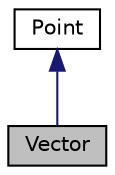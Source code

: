 digraph "Vector"
{
 // LATEX_PDF_SIZE
  edge [fontname="Helvetica",fontsize="10",labelfontname="Helvetica",labelfontsize="10"];
  node [fontname="Helvetica",fontsize="10",shape=record];
  Node1 [label="Vector",height=0.2,width=0.4,color="black", fillcolor="grey75", style="filled", fontcolor="black",tooltip="Inherits from Point."];
  Node2 -> Node1 [dir="back",color="midnightblue",fontsize="10",style="solid",fontname="Helvetica"];
  Node2 [label="Point",height=0.2,width=0.4,color="black", fillcolor="white", style="filled",URL="$class_point.html",tooltip="A point in the space defined by the cartesian coordinates (X, Y, Z)"];
}
